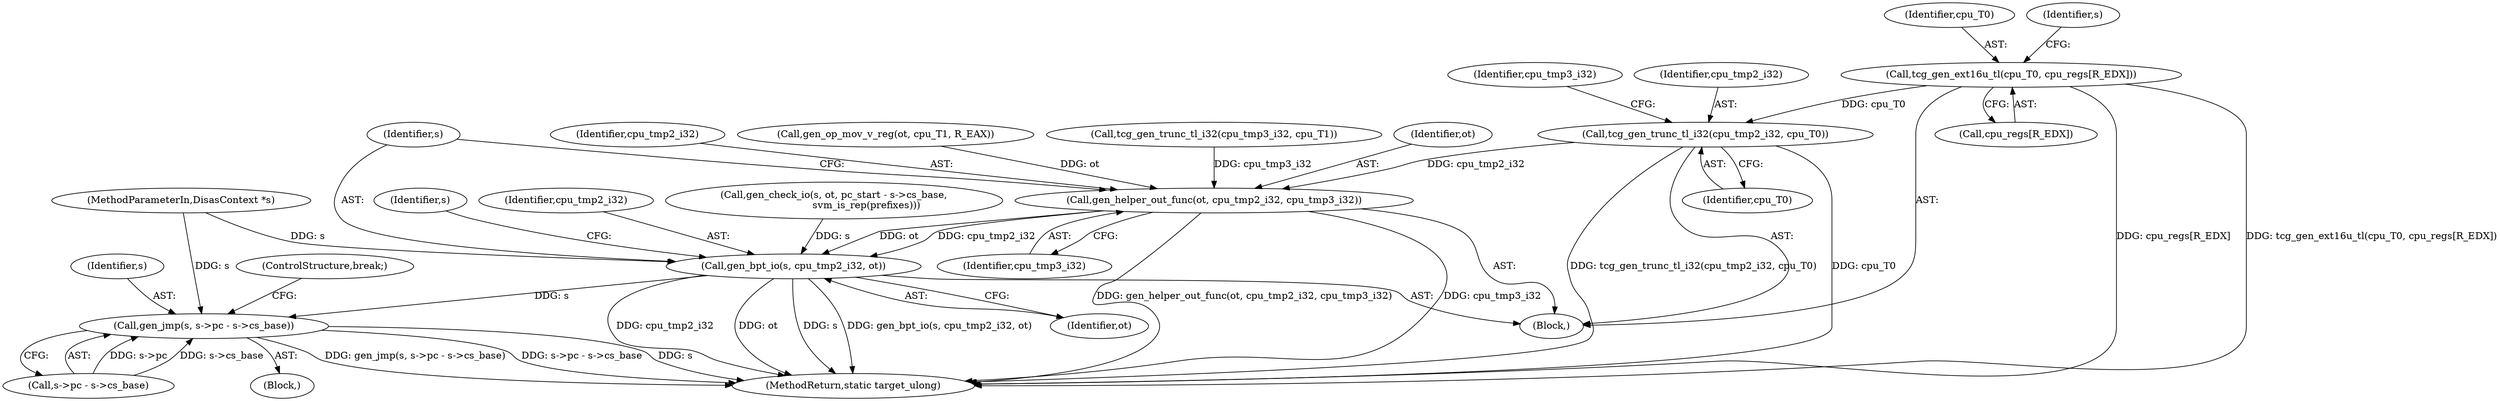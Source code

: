 digraph "0_qemu_30663fd26c0307e414622c7a8607fbc04f92ec14@array" {
"1005960" [label="(Call,tcg_gen_ext16u_tl(cpu_T0, cpu_regs[R_EDX]))"];
"1005989" [label="(Call,tcg_gen_trunc_tl_i32(cpu_tmp2_i32, cpu_T0))"];
"1005995" [label="(Call,gen_helper_out_func(ot, cpu_tmp2_i32, cpu_tmp3_i32))"];
"1005999" [label="(Call,gen_bpt_io(s, cpu_tmp2_i32, ot))"];
"1006013" [label="(Call,gen_jmp(s, s->pc - s->cs_base))"];
"1006002" [label="(Identifier,ot)"];
"1006000" [label="(Identifier,s)"];
"1005993" [label="(Identifier,cpu_tmp3_i32)"];
"1005990" [label="(Identifier,cpu_tmp2_i32)"];
"1005960" [label="(Call,tcg_gen_ext16u_tl(cpu_T0, cpu_regs[R_EDX]))"];
"1006007" [label="(Identifier,s)"];
"1005962" [label="(Call,cpu_regs[R_EDX])"];
"1000565" [label="(MethodParameterIn,DisasContext *s)"];
"1005998" [label="(Identifier,cpu_tmp3_i32)"];
"1005992" [label="(Call,tcg_gen_trunc_tl_i32(cpu_tmp3_i32, cpu_T1))"];
"1006013" [label="(Call,gen_jmp(s, s->pc - s->cs_base))"];
"1001025" [label="(Block,)"];
"1005961" [label="(Identifier,cpu_T0)"];
"1006001" [label="(Identifier,cpu_tmp2_i32)"];
"1005996" [label="(Identifier,ot)"];
"1005997" [label="(Identifier,cpu_tmp2_i32)"];
"1006022" [label="(ControlStructure,break;)"];
"1006015" [label="(Call,s->pc - s->cs_base)"];
"1011840" [label="(MethodReturn,static target_ulong)"];
"1005989" [label="(Call,tcg_gen_trunc_tl_i32(cpu_tmp2_i32, cpu_T0))"];
"1005991" [label="(Identifier,cpu_T0)"];
"1005995" [label="(Call,gen_helper_out_func(ot, cpu_tmp2_i32, cpu_tmp3_i32))"];
"1005975" [label="(Call,gen_op_mov_v_reg(ot, cpu_T1, R_EAX))"];
"1005999" [label="(Call,gen_bpt_io(s, cpu_tmp2_i32, ot))"];
"1005965" [label="(Call,gen_check_io(s, ot, pc_start - s->cs_base,\n                     svm_is_rep(prefixes)))"];
"1006011" [label="(Block,)"];
"1006014" [label="(Identifier,s)"];
"1005966" [label="(Identifier,s)"];
"1005960" -> "1001025"  [label="AST: "];
"1005960" -> "1005962"  [label="CFG: "];
"1005961" -> "1005960"  [label="AST: "];
"1005962" -> "1005960"  [label="AST: "];
"1005966" -> "1005960"  [label="CFG: "];
"1005960" -> "1011840"  [label="DDG: cpu_regs[R_EDX]"];
"1005960" -> "1011840"  [label="DDG: tcg_gen_ext16u_tl(cpu_T0, cpu_regs[R_EDX])"];
"1005960" -> "1005989"  [label="DDG: cpu_T0"];
"1005989" -> "1001025"  [label="AST: "];
"1005989" -> "1005991"  [label="CFG: "];
"1005990" -> "1005989"  [label="AST: "];
"1005991" -> "1005989"  [label="AST: "];
"1005993" -> "1005989"  [label="CFG: "];
"1005989" -> "1011840"  [label="DDG: tcg_gen_trunc_tl_i32(cpu_tmp2_i32, cpu_T0)"];
"1005989" -> "1011840"  [label="DDG: cpu_T0"];
"1005989" -> "1005995"  [label="DDG: cpu_tmp2_i32"];
"1005995" -> "1001025"  [label="AST: "];
"1005995" -> "1005998"  [label="CFG: "];
"1005996" -> "1005995"  [label="AST: "];
"1005997" -> "1005995"  [label="AST: "];
"1005998" -> "1005995"  [label="AST: "];
"1006000" -> "1005995"  [label="CFG: "];
"1005995" -> "1011840"  [label="DDG: cpu_tmp3_i32"];
"1005995" -> "1011840"  [label="DDG: gen_helper_out_func(ot, cpu_tmp2_i32, cpu_tmp3_i32)"];
"1005975" -> "1005995"  [label="DDG: ot"];
"1005992" -> "1005995"  [label="DDG: cpu_tmp3_i32"];
"1005995" -> "1005999"  [label="DDG: cpu_tmp2_i32"];
"1005995" -> "1005999"  [label="DDG: ot"];
"1005999" -> "1001025"  [label="AST: "];
"1005999" -> "1006002"  [label="CFG: "];
"1006000" -> "1005999"  [label="AST: "];
"1006001" -> "1005999"  [label="AST: "];
"1006002" -> "1005999"  [label="AST: "];
"1006007" -> "1005999"  [label="CFG: "];
"1005999" -> "1011840"  [label="DDG: cpu_tmp2_i32"];
"1005999" -> "1011840"  [label="DDG: ot"];
"1005999" -> "1011840"  [label="DDG: s"];
"1005999" -> "1011840"  [label="DDG: gen_bpt_io(s, cpu_tmp2_i32, ot)"];
"1005965" -> "1005999"  [label="DDG: s"];
"1000565" -> "1005999"  [label="DDG: s"];
"1005999" -> "1006013"  [label="DDG: s"];
"1006013" -> "1006011"  [label="AST: "];
"1006013" -> "1006015"  [label="CFG: "];
"1006014" -> "1006013"  [label="AST: "];
"1006015" -> "1006013"  [label="AST: "];
"1006022" -> "1006013"  [label="CFG: "];
"1006013" -> "1011840"  [label="DDG: gen_jmp(s, s->pc - s->cs_base)"];
"1006013" -> "1011840"  [label="DDG: s->pc - s->cs_base"];
"1006013" -> "1011840"  [label="DDG: s"];
"1000565" -> "1006013"  [label="DDG: s"];
"1006015" -> "1006013"  [label="DDG: s->pc"];
"1006015" -> "1006013"  [label="DDG: s->cs_base"];
}
